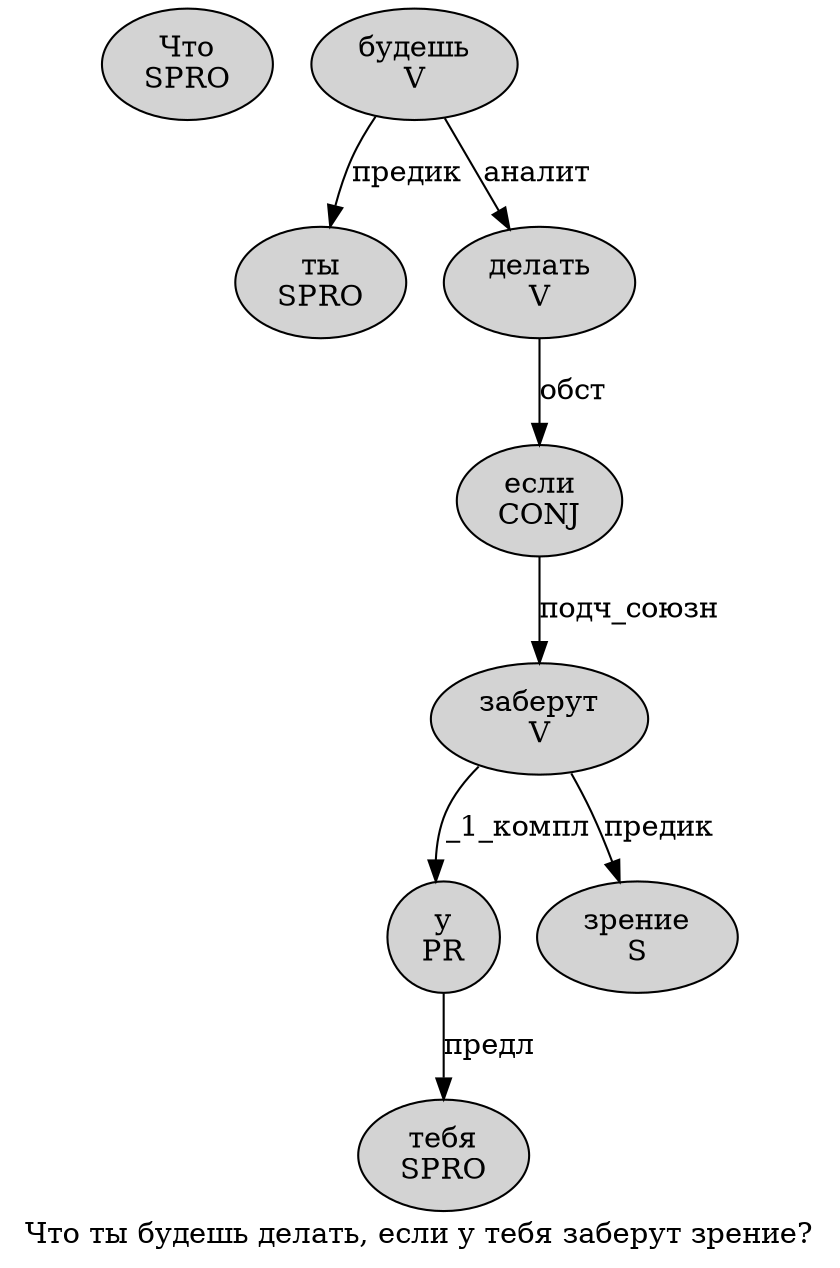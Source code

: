 digraph SENTENCE_355 {
	graph [label="Что ты будешь делать, если у тебя заберут зрение?"]
	node [style=filled]
		0 [label="Что
SPRO" color="" fillcolor=lightgray penwidth=1 shape=ellipse]
		1 [label="ты
SPRO" color="" fillcolor=lightgray penwidth=1 shape=ellipse]
		2 [label="будешь
V" color="" fillcolor=lightgray penwidth=1 shape=ellipse]
		3 [label="делать
V" color="" fillcolor=lightgray penwidth=1 shape=ellipse]
		5 [label="если
CONJ" color="" fillcolor=lightgray penwidth=1 shape=ellipse]
		6 [label="у
PR" color="" fillcolor=lightgray penwidth=1 shape=ellipse]
		7 [label="тебя
SPRO" color="" fillcolor=lightgray penwidth=1 shape=ellipse]
		8 [label="заберут
V" color="" fillcolor=lightgray penwidth=1 shape=ellipse]
		9 [label="зрение
S" color="" fillcolor=lightgray penwidth=1 shape=ellipse]
			2 -> 1 [label="предик"]
			2 -> 3 [label="аналит"]
			6 -> 7 [label="предл"]
			8 -> 6 [label="_1_компл"]
			8 -> 9 [label="предик"]
			5 -> 8 [label="подч_союзн"]
			3 -> 5 [label="обст"]
}